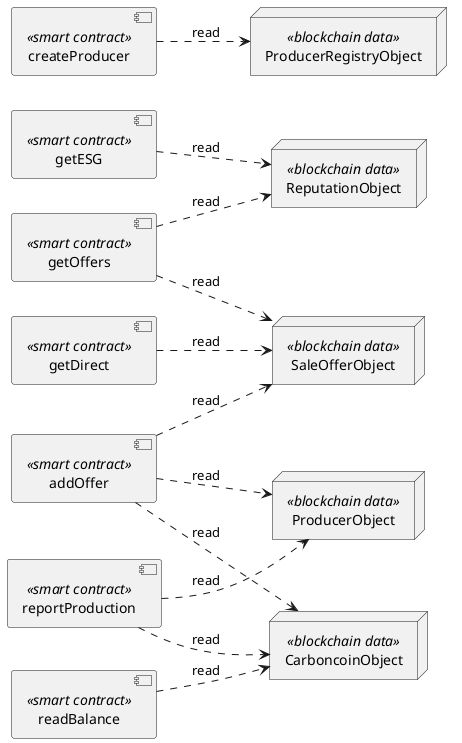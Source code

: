 @startuml teststate

skinparam monochrome true

left to right direction
'top to bottom direction

node ReputationObject <<blockchain data>>
node ProducerRegistryObject <<blockchain data>>
node CarboncoinObject <<blockchain data>>
node SaleOfferObject <<blockchain data>>
node ProducerObject <<blockchain data>>


component addOffer <<smart contract>> as aOff 
component createProducer <<smart contract>> as cPro 
component reportProduction <<smart contract>> as rPro

component getOffers <<smart contract>> as gOff
component getDirect <<smart contract>> as gDir 
component readBalance <<smart contract>> as rBal
component getESG <<smart contract>> as gESG

'cPro -[hidden]-> aOff
'aOff -[hidden]-> rPro
' rPro -[hidden]-> gOff

' gOff -[hidden]-> gDir
' gDir -[hidden]-> rBal 
' rBal -[hidden]-> gESG

aOff ..> ProducerObject : read
aOff ..> CarboncoinObject : read
aOff ..> SaleOfferObject : read

rBal ..> CarboncoinObject : read

cPro ..> ProducerRegistryObject : read

gOff ..> SaleOfferObject : read
gOff ..> ReputationObject : read

gDir ..> SaleOfferObject : read

gESG ..> ReputationObject : read

rPro ..> ProducerObject : read
rPro ..> CarboncoinObject : read



